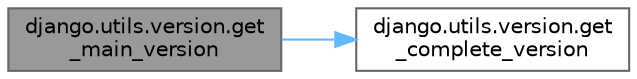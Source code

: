 digraph "django.utils.version.get_main_version"
{
 // LATEX_PDF_SIZE
  bgcolor="transparent";
  edge [fontname=Helvetica,fontsize=10,labelfontname=Helvetica,labelfontsize=10];
  node [fontname=Helvetica,fontsize=10,shape=box,height=0.2,width=0.4];
  rankdir="LR";
  Node1 [id="Node000001",label="django.utils.version.get\l_main_version",height=0.2,width=0.4,color="gray40", fillcolor="grey60", style="filled", fontcolor="black",tooltip=" "];
  Node1 -> Node2 [id="edge1_Node000001_Node000002",color="steelblue1",style="solid",tooltip=" "];
  Node2 [id="Node000002",label="django.utils.version.get\l_complete_version",height=0.2,width=0.4,color="grey40", fillcolor="white", style="filled",URL="$namespacedjango_1_1utils_1_1version.html#ac67c2a0fcbff4a46bffd7153bb6c6c35",tooltip=" "];
}
